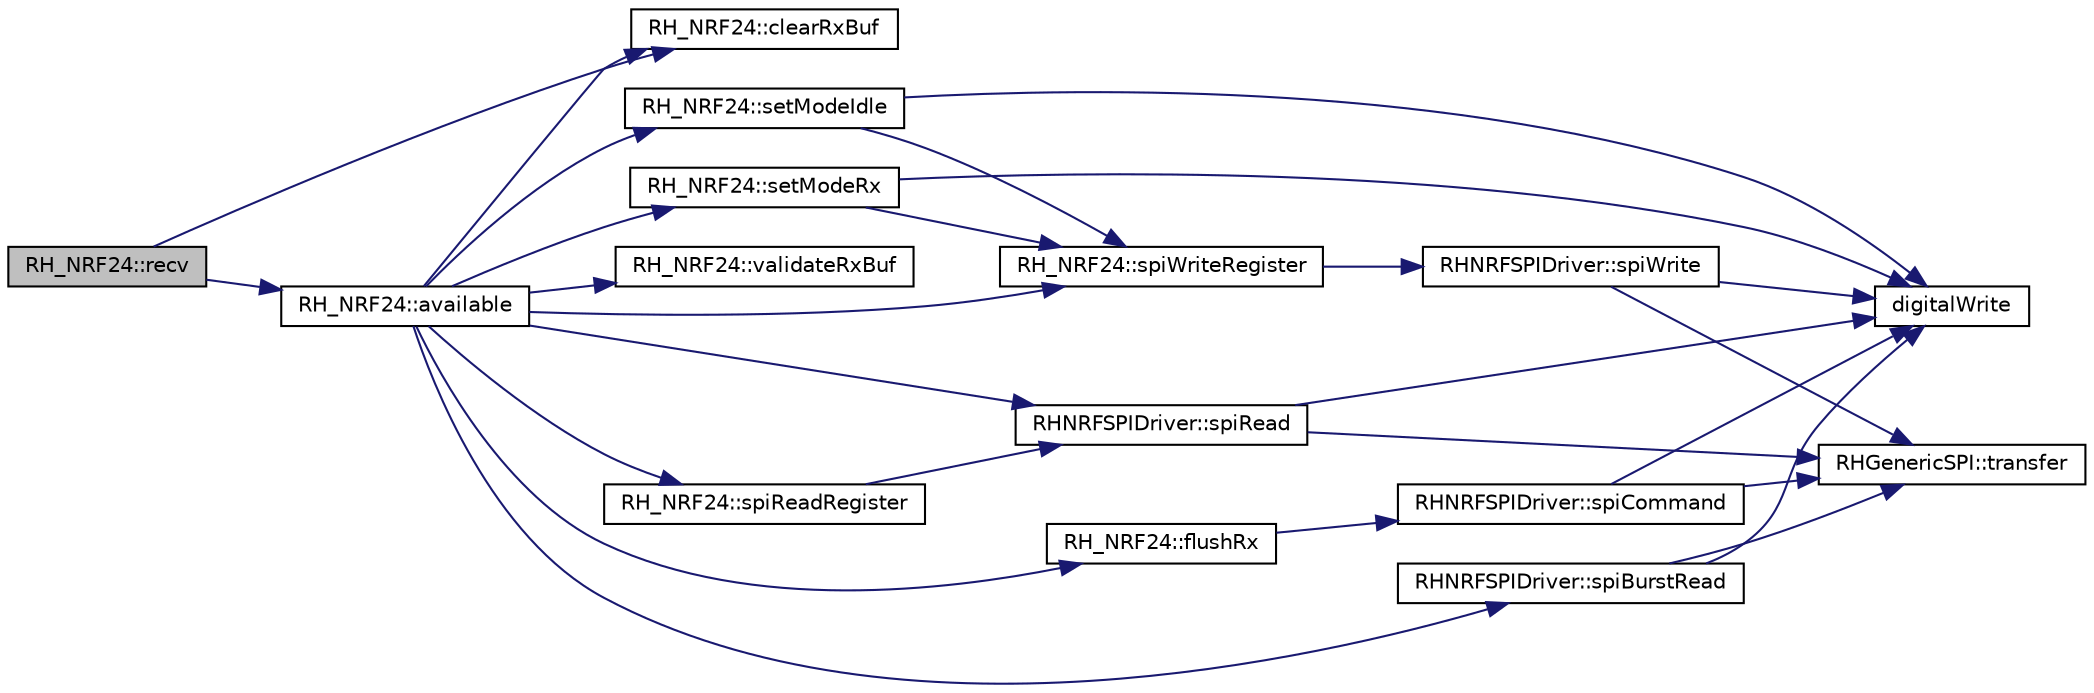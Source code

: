 digraph "RH_NRF24::recv"
{
 // LATEX_PDF_SIZE
  edge [fontname="Helvetica",fontsize="10",labelfontname="Helvetica",labelfontsize="10"];
  node [fontname="Helvetica",fontsize="10",shape=record];
  rankdir="LR";
  Node1 [label="RH_NRF24::recv",height=0.2,width=0.4,color="black", fillcolor="grey75", style="filled", fontcolor="black",tooltip=" "];
  Node1 -> Node2 [color="midnightblue",fontsize="10",style="solid",fontname="Helvetica"];
  Node2 [label="RH_NRF24::available",height=0.2,width=0.4,color="black", fillcolor="white", style="filled",URL="$class_r_h___n_r_f24.html#abe13cbb557450abdd90ee12256deeb6e",tooltip=" "];
  Node2 -> Node3 [color="midnightblue",fontsize="10",style="solid",fontname="Helvetica"];
  Node3 [label="RH_NRF24::clearRxBuf",height=0.2,width=0.4,color="black", fillcolor="white", style="filled",URL="$class_r_h___n_r_f24.html#a2b2800daf8000211289a9b0bf94f5782",tooltip="Clear our local receive buffer."];
  Node2 -> Node4 [color="midnightblue",fontsize="10",style="solid",fontname="Helvetica"];
  Node4 [label="RH_NRF24::flushRx",height=0.2,width=0.4,color="black", fillcolor="white", style="filled",URL="$class_r_h___n_r_f24.html#ae837ad098ad27095be85c988f64f06fe",tooltip=" "];
  Node4 -> Node5 [color="midnightblue",fontsize="10",style="solid",fontname="Helvetica"];
  Node5 [label="RHNRFSPIDriver::spiCommand",height=0.2,width=0.4,color="black", fillcolor="white", style="filled",URL="$class_r_h_n_r_f_s_p_i_driver.html#a91ac994fd07e90af20098e07dc309f8a",tooltip=" "];
  Node5 -> Node6 [color="midnightblue",fontsize="10",style="solid",fontname="Helvetica"];
  Node6 [label="digitalWrite",height=0.2,width=0.4,color="black", fillcolor="white", style="filled",URL="$_ras_pi_8cpp.html#a21c224d04b05de3f68dce98958d02b7c",tooltip=" "];
  Node5 -> Node7 [color="midnightblue",fontsize="10",style="solid",fontname="Helvetica"];
  Node7 [label="RHGenericSPI::transfer",height=0.2,width=0.4,color="black", fillcolor="white", style="filled",URL="$class_r_h_generic_s_p_i.html#a14bc6f8954d9d68c0a56319444ffdd24",tooltip=" "];
  Node2 -> Node8 [color="midnightblue",fontsize="10",style="solid",fontname="Helvetica"];
  Node8 [label="RH_NRF24::setModeIdle",height=0.2,width=0.4,color="black", fillcolor="white", style="filled",URL="$class_r_h___n_r_f24.html#a9c2dfc4e851df179043c2dd9d3102262",tooltip=" "];
  Node8 -> Node6 [color="midnightblue",fontsize="10",style="solid",fontname="Helvetica"];
  Node8 -> Node9 [color="midnightblue",fontsize="10",style="solid",fontname="Helvetica"];
  Node9 [label="RH_NRF24::spiWriteRegister",height=0.2,width=0.4,color="black", fillcolor="white", style="filled",URL="$class_r_h___n_r_f24.html#a38647e0230a13e2328fe91330c7089b2",tooltip=" "];
  Node9 -> Node10 [color="midnightblue",fontsize="10",style="solid",fontname="Helvetica"];
  Node10 [label="RHNRFSPIDriver::spiWrite",height=0.2,width=0.4,color="black", fillcolor="white", style="filled",URL="$class_r_h_n_r_f_s_p_i_driver.html#a4795454482baa5a2c4df6e89c97b19b3",tooltip=" "];
  Node10 -> Node6 [color="midnightblue",fontsize="10",style="solid",fontname="Helvetica"];
  Node10 -> Node7 [color="midnightblue",fontsize="10",style="solid",fontname="Helvetica"];
  Node2 -> Node11 [color="midnightblue",fontsize="10",style="solid",fontname="Helvetica"];
  Node11 [label="RH_NRF24::setModeRx",height=0.2,width=0.4,color="black", fillcolor="white", style="filled",URL="$class_r_h___n_r_f24.html#af5e50abb06461b24fce0b7afe8f90314",tooltip=" "];
  Node11 -> Node6 [color="midnightblue",fontsize="10",style="solid",fontname="Helvetica"];
  Node11 -> Node9 [color="midnightblue",fontsize="10",style="solid",fontname="Helvetica"];
  Node2 -> Node12 [color="midnightblue",fontsize="10",style="solid",fontname="Helvetica"];
  Node12 [label="RHNRFSPIDriver::spiBurstRead",height=0.2,width=0.4,color="black", fillcolor="white", style="filled",URL="$class_r_h_n_r_f_s_p_i_driver.html#a395f4af2d6dbb62ea62c74b1377f490a",tooltip=" "];
  Node12 -> Node6 [color="midnightblue",fontsize="10",style="solid",fontname="Helvetica"];
  Node12 -> Node7 [color="midnightblue",fontsize="10",style="solid",fontname="Helvetica"];
  Node2 -> Node13 [color="midnightblue",fontsize="10",style="solid",fontname="Helvetica"];
  Node13 [label="RHNRFSPIDriver::spiRead",height=0.2,width=0.4,color="black", fillcolor="white", style="filled",URL="$class_r_h_n_r_f_s_p_i_driver.html#a10b4013b6ad1f9bda878b3a87b1205d5",tooltip=" "];
  Node13 -> Node6 [color="midnightblue",fontsize="10",style="solid",fontname="Helvetica"];
  Node13 -> Node7 [color="midnightblue",fontsize="10",style="solid",fontname="Helvetica"];
  Node2 -> Node14 [color="midnightblue",fontsize="10",style="solid",fontname="Helvetica"];
  Node14 [label="RH_NRF24::spiReadRegister",height=0.2,width=0.4,color="black", fillcolor="white", style="filled",URL="$class_r_h___n_r_f24.html#a6239caf511f46cb8442a18a71b984b90",tooltip=" "];
  Node14 -> Node13 [color="midnightblue",fontsize="10",style="solid",fontname="Helvetica"];
  Node2 -> Node9 [color="midnightblue",fontsize="10",style="solid",fontname="Helvetica"];
  Node2 -> Node15 [color="midnightblue",fontsize="10",style="solid",fontname="Helvetica"];
  Node15 [label="RH_NRF24::validateRxBuf",height=0.2,width=0.4,color="black", fillcolor="white", style="filled",URL="$class_r_h___n_r_f24.html#a8160bb1b61d8fe348df7bee87d3ed8cb",tooltip="Examine the receive buffer to determine whether the message is for this node."];
  Node1 -> Node3 [color="midnightblue",fontsize="10",style="solid",fontname="Helvetica"];
}
